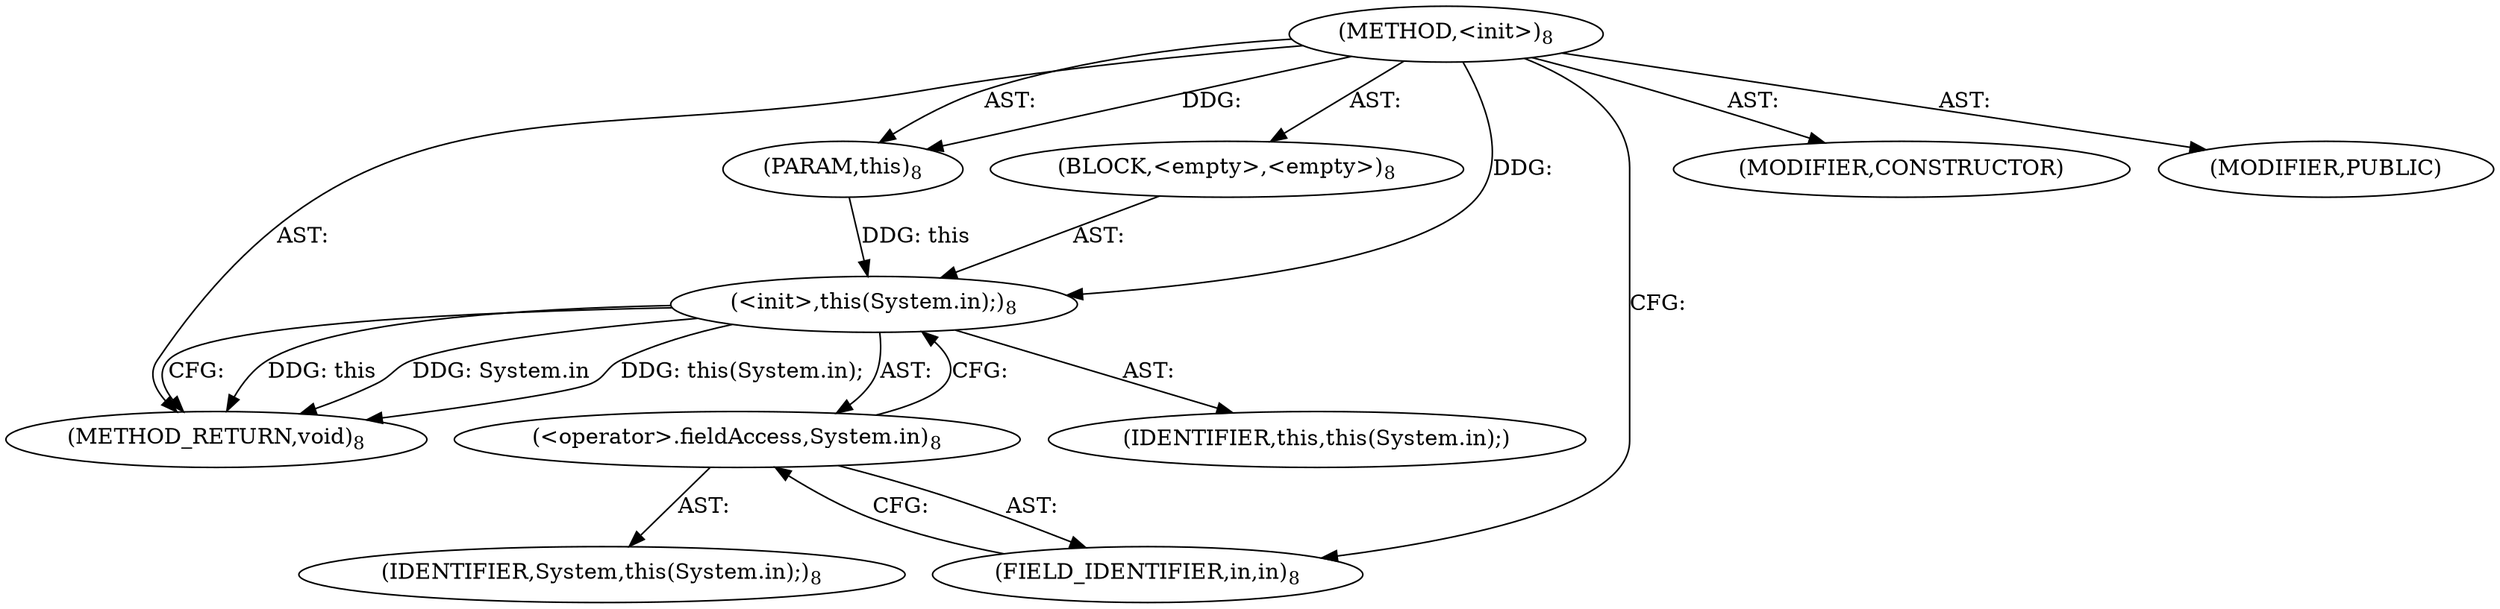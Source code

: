 digraph "&lt;init&gt;" {  
"43" [label = <(METHOD,&lt;init&gt;)<SUB>8</SUB>> ]
"4" [label = <(PARAM,this)<SUB>8</SUB>> ]
"44" [label = <(BLOCK,&lt;empty&gt;,&lt;empty&gt;)<SUB>8</SUB>> ]
"45" [label = <(&lt;init&gt;,this(System.in);)<SUB>8</SUB>> ]
"3" [label = <(IDENTIFIER,this,this(System.in);)> ]
"46" [label = <(&lt;operator&gt;.fieldAccess,System.in)<SUB>8</SUB>> ]
"47" [label = <(IDENTIFIER,System,this(System.in);)<SUB>8</SUB>> ]
"48" [label = <(FIELD_IDENTIFIER,in,in)<SUB>8</SUB>> ]
"49" [label = <(MODIFIER,CONSTRUCTOR)> ]
"50" [label = <(MODIFIER,PUBLIC)> ]
"51" [label = <(METHOD_RETURN,void)<SUB>8</SUB>> ]
  "43" -> "4"  [ label = "AST: "] 
  "43" -> "44"  [ label = "AST: "] 
  "43" -> "49"  [ label = "AST: "] 
  "43" -> "50"  [ label = "AST: "] 
  "43" -> "51"  [ label = "AST: "] 
  "44" -> "45"  [ label = "AST: "] 
  "45" -> "3"  [ label = "AST: "] 
  "45" -> "46"  [ label = "AST: "] 
  "46" -> "47"  [ label = "AST: "] 
  "46" -> "48"  [ label = "AST: "] 
  "45" -> "51"  [ label = "CFG: "] 
  "46" -> "45"  [ label = "CFG: "] 
  "48" -> "46"  [ label = "CFG: "] 
  "43" -> "48"  [ label = "CFG: "] 
  "45" -> "51"  [ label = "DDG: this"] 
  "45" -> "51"  [ label = "DDG: System.in"] 
  "45" -> "51"  [ label = "DDG: this(System.in);"] 
  "43" -> "4"  [ label = "DDG: "] 
  "4" -> "45"  [ label = "DDG: this"] 
  "43" -> "45"  [ label = "DDG: "] 
}
